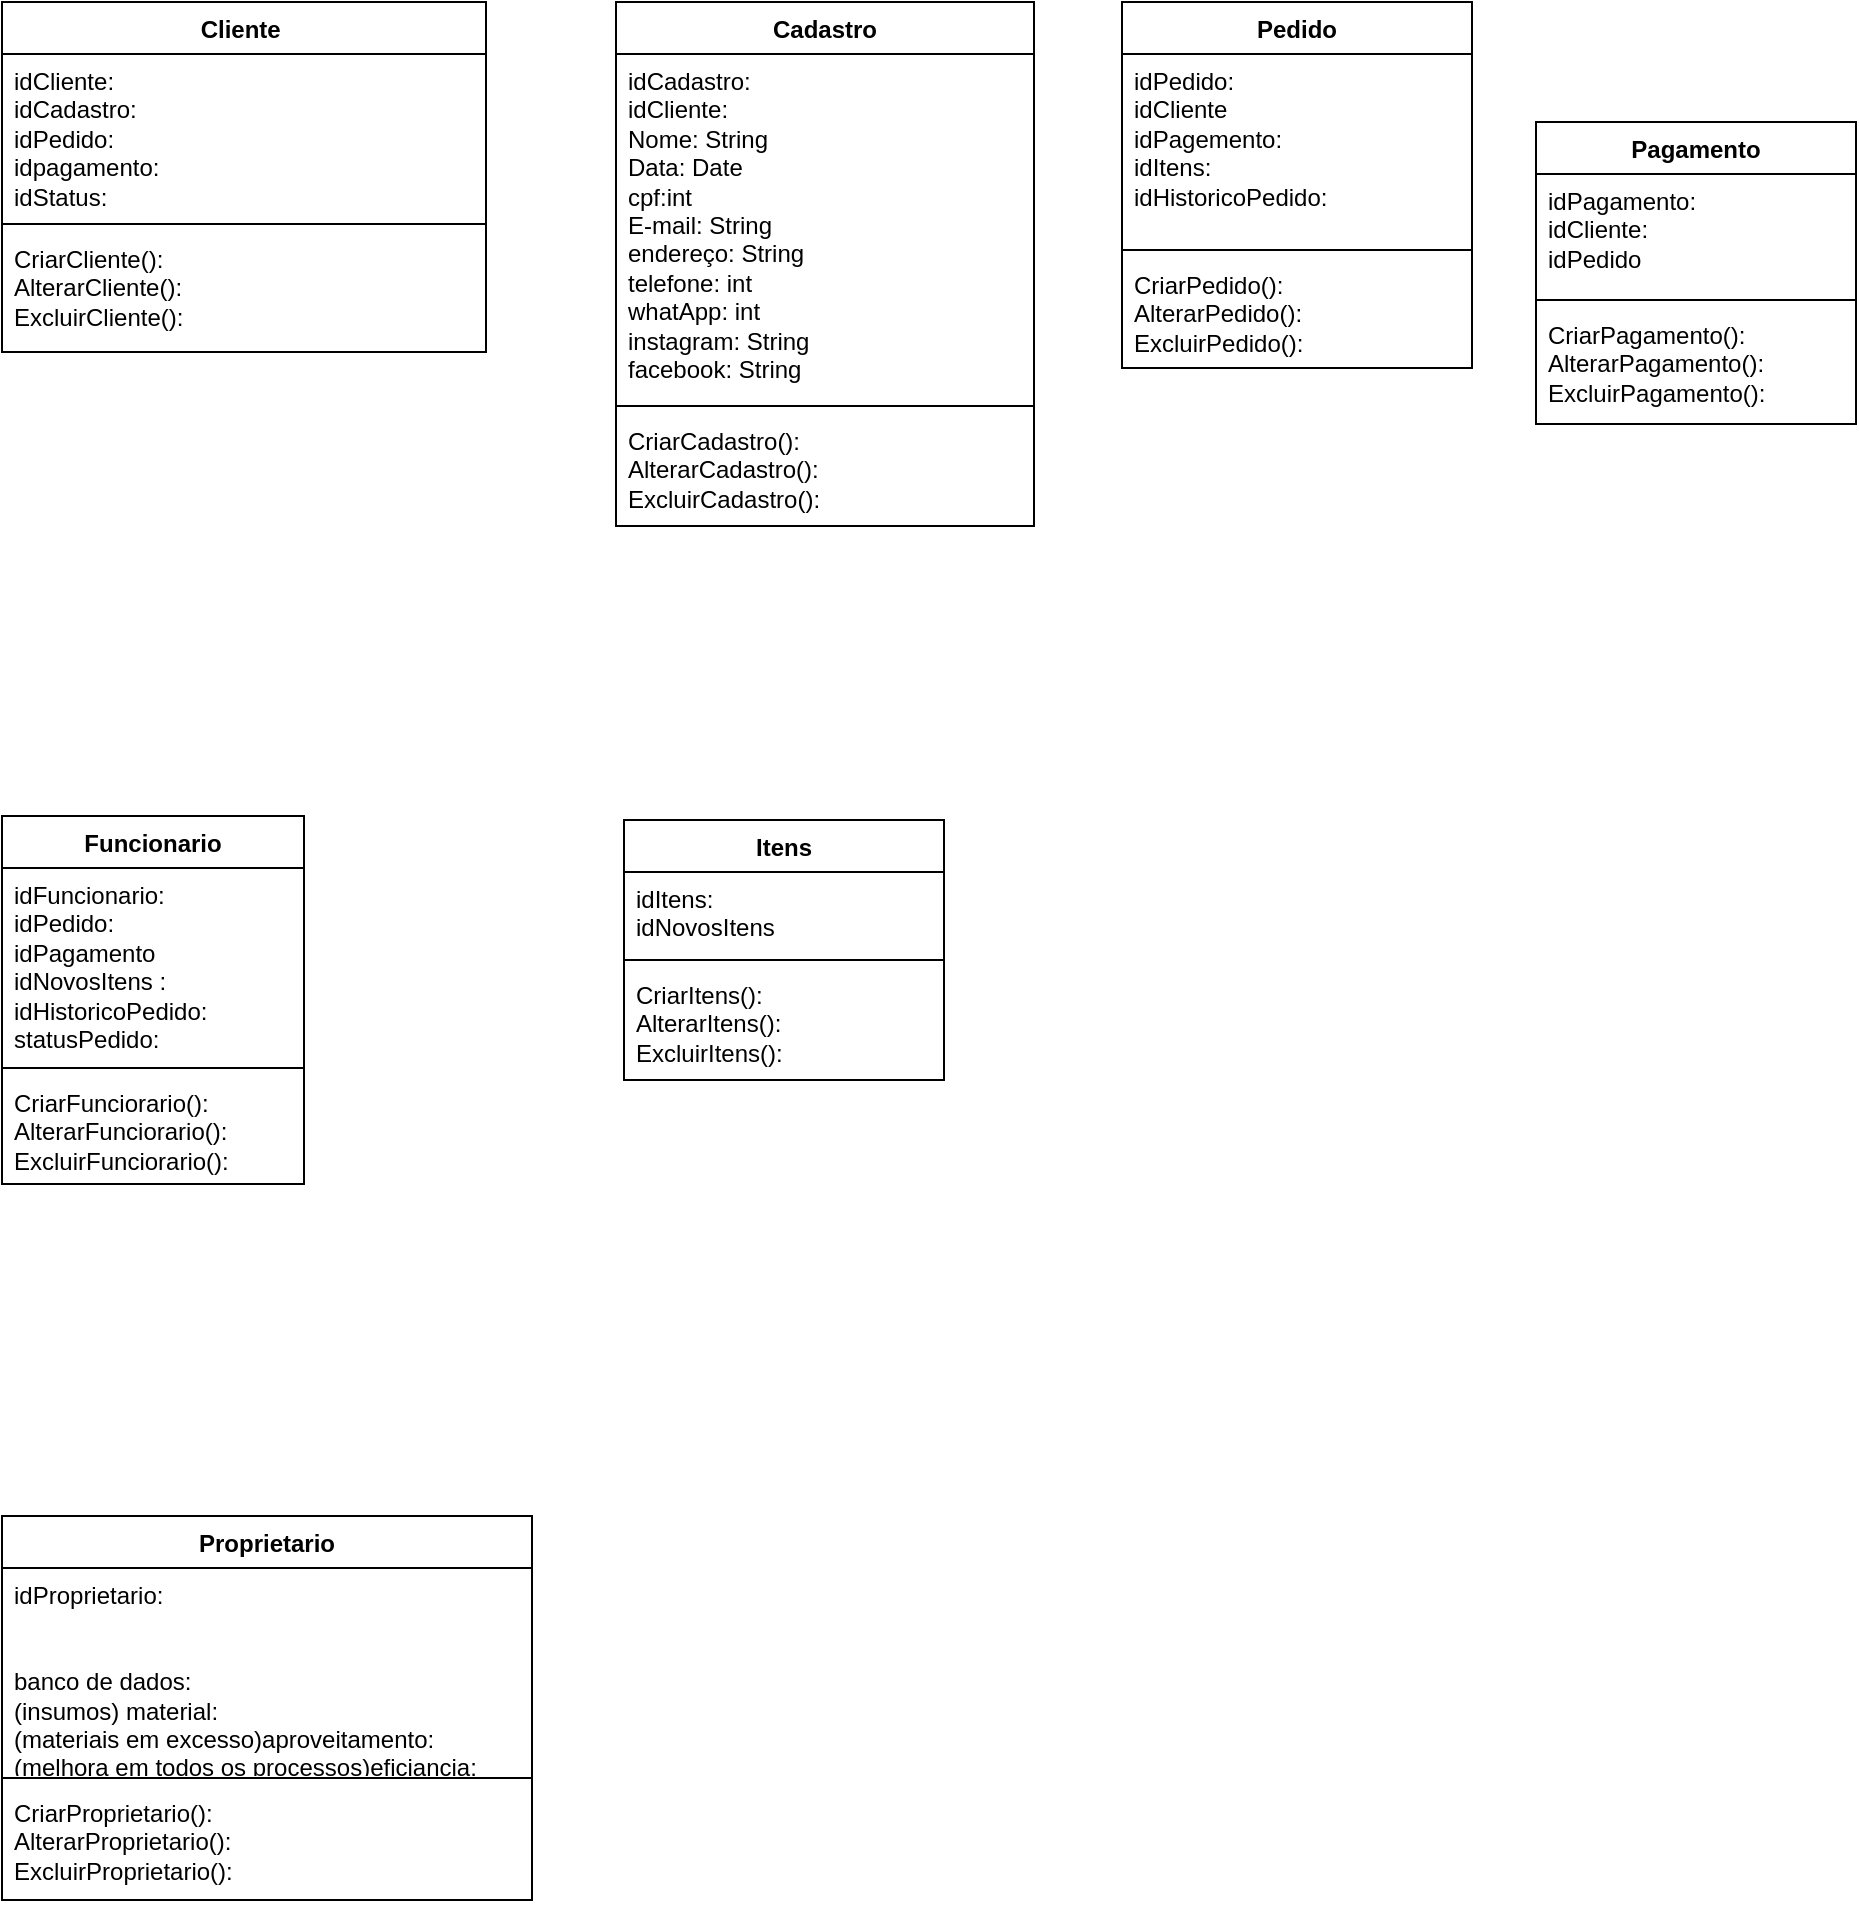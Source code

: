 <mxfile version="26.2.13">
  <diagram name="Página-1" id="I8beG7DLc7keUHuK3WOg">
    <mxGraphModel dx="1139" dy="1181" grid="0" gridSize="10" guides="1" tooltips="1" connect="1" arrows="1" fold="1" page="0" pageScale="1" pageWidth="827" pageHeight="1169" math="0" shadow="0">
      <root>
        <mxCell id="0" />
        <mxCell id="1" parent="0" />
        <mxCell id="ag3H703gYOMIYS7V91si-2" value="Cliente&amp;nbsp;" style="swimlane;fontStyle=1;align=center;verticalAlign=top;childLayout=stackLayout;horizontal=1;startSize=26;horizontalStack=0;resizeParent=1;resizeParentMax=0;resizeLast=0;collapsible=1;marginBottom=0;whiteSpace=wrap;html=1;" parent="1" vertex="1">
          <mxGeometry x="-379" y="-159" width="242" height="175" as="geometry">
            <mxRectangle x="-102" y="-28" width="95" height="26" as="alternateBounds" />
          </mxGeometry>
        </mxCell>
        <mxCell id="ag3H703gYOMIYS7V91si-3" value="&lt;div&gt;idCliente:&amp;nbsp;&lt;/div&gt;&lt;div&gt;idCadastro:&lt;/div&gt;idPedido:&lt;div&gt;idpagamento:&lt;/div&gt;&lt;div&gt;idStatus:&lt;/div&gt;&lt;div&gt;&lt;br&gt;&lt;div&gt;&lt;br&gt;&lt;/div&gt;&lt;div&gt;&lt;br&gt;&lt;/div&gt;&lt;/div&gt;" style="text;strokeColor=none;fillColor=none;align=left;verticalAlign=top;spacingLeft=4;spacingRight=4;overflow=hidden;rotatable=0;points=[[0,0.5],[1,0.5]];portConstraint=eastwest;whiteSpace=wrap;html=1;" parent="ag3H703gYOMIYS7V91si-2" vertex="1">
          <mxGeometry y="26" width="242" height="81" as="geometry" />
        </mxCell>
        <mxCell id="ag3H703gYOMIYS7V91si-4" value="" style="line;strokeWidth=1;fillColor=none;align=left;verticalAlign=middle;spacingTop=-1;spacingLeft=3;spacingRight=3;rotatable=0;labelPosition=right;points=[];portConstraint=eastwest;strokeColor=inherit;" parent="ag3H703gYOMIYS7V91si-2" vertex="1">
          <mxGeometry y="107" width="242" height="8" as="geometry" />
        </mxCell>
        <mxCell id="ag3H703gYOMIYS7V91si-5" value="CriarCliente():&lt;div&gt;Alterar&lt;span style=&quot;background-color: transparent; color: light-dark(rgb(0, 0, 0), rgb(255, 255, 255));&quot;&gt;Cliente()&lt;/span&gt;&lt;span style=&quot;background-color: transparent; color: light-dark(rgb(0, 0, 0), rgb(255, 255, 255));&quot;&gt;:&lt;/span&gt;&lt;/div&gt;&lt;div&gt;Excluir&lt;span style=&quot;background-color: transparent; color: light-dark(rgb(0, 0, 0), rgb(255, 255, 255));&quot;&gt;Cliente()&lt;/span&gt;&lt;span style=&quot;background-color: transparent; color: light-dark(rgb(0, 0, 0), rgb(255, 255, 255));&quot;&gt;:&lt;/span&gt;&lt;/div&gt;" style="text;strokeColor=none;fillColor=none;align=left;verticalAlign=top;spacingLeft=4;spacingRight=4;overflow=hidden;rotatable=0;points=[[0,0.5],[1,0.5]];portConstraint=eastwest;whiteSpace=wrap;html=1;" parent="ag3H703gYOMIYS7V91si-2" vertex="1">
          <mxGeometry y="115" width="242" height="60" as="geometry" />
        </mxCell>
        <mxCell id="ag3H703gYOMIYS7V91si-6" value="Funcionario" style="swimlane;fontStyle=1;align=center;verticalAlign=top;childLayout=stackLayout;horizontal=1;startSize=26;horizontalStack=0;resizeParent=1;resizeParentMax=0;resizeLast=0;collapsible=1;marginBottom=0;whiteSpace=wrap;html=1;" parent="1" vertex="1">
          <mxGeometry x="-379" y="248" width="151" height="184" as="geometry" />
        </mxCell>
        <mxCell id="ag3H703gYOMIYS7V91si-7" value="&lt;div&gt;idFuncionario:&lt;/div&gt;&lt;div&gt;idPedido:&lt;/div&gt;&lt;div&gt;idPagamento&lt;/div&gt;&lt;div&gt;idNovosItens :&lt;/div&gt;idHistoricoPedido:&lt;div&gt;&lt;span style=&quot;background-color: transparent; color: light-dark(rgb(0, 0, 0), rgb(255, 255, 255));&quot;&gt;statusPedido:&lt;/span&gt;&lt;/div&gt;&lt;div&gt;&lt;br&gt;&lt;/div&gt;" style="text;strokeColor=none;fillColor=none;align=left;verticalAlign=top;spacingLeft=4;spacingRight=4;overflow=hidden;rotatable=0;points=[[0,0.5],[1,0.5]];portConstraint=eastwest;whiteSpace=wrap;html=1;" parent="ag3H703gYOMIYS7V91si-6" vertex="1">
          <mxGeometry y="26" width="151" height="96" as="geometry" />
        </mxCell>
        <mxCell id="ag3H703gYOMIYS7V91si-8" value="" style="line;strokeWidth=1;fillColor=none;align=left;verticalAlign=middle;spacingTop=-1;spacingLeft=3;spacingRight=3;rotatable=0;labelPosition=right;points=[];portConstraint=eastwest;strokeColor=inherit;" parent="ag3H703gYOMIYS7V91si-6" vertex="1">
          <mxGeometry y="122" width="151" height="8" as="geometry" />
        </mxCell>
        <mxCell id="ag3H703gYOMIYS7V91si-9" value="CriarFunciorario():&lt;div&gt;Alterar&lt;span style=&quot;background-color: transparent; color: light-dark(rgb(0, 0, 0), rgb(255, 255, 255));&quot;&gt;Funciorario&lt;/span&gt;&lt;span style=&quot;background-color: transparent; color: light-dark(rgb(0, 0, 0), rgb(255, 255, 255));&quot;&gt;():&lt;/span&gt;&lt;/div&gt;&lt;div&gt;Excluir&lt;span style=&quot;background-color: transparent; color: light-dark(rgb(0, 0, 0), rgb(255, 255, 255));&quot;&gt;Funciorario&lt;/span&gt;&lt;span style=&quot;background-color: transparent; color: light-dark(rgb(0, 0, 0), rgb(255, 255, 255));&quot;&gt;():&lt;/span&gt;&lt;/div&gt;" style="text;strokeColor=none;fillColor=none;align=left;verticalAlign=top;spacingLeft=4;spacingRight=4;overflow=hidden;rotatable=0;points=[[0,0.5],[1,0.5]];portConstraint=eastwest;whiteSpace=wrap;html=1;" parent="ag3H703gYOMIYS7V91si-6" vertex="1">
          <mxGeometry y="130" width="151" height="54" as="geometry" />
        </mxCell>
        <mxCell id="ag3H703gYOMIYS7V91si-10" value="Proprietario&lt;div&gt;&lt;br&gt;&lt;/div&gt;" style="swimlane;fontStyle=1;align=center;verticalAlign=top;childLayout=stackLayout;horizontal=1;startSize=26;horizontalStack=0;resizeParent=1;resizeParentMax=0;resizeLast=0;collapsible=1;marginBottom=0;whiteSpace=wrap;html=1;" parent="1" vertex="1">
          <mxGeometry x="-379" y="598" width="265" height="192" as="geometry" />
        </mxCell>
        <mxCell id="ag3H703gYOMIYS7V91si-11" value="&lt;div&gt;idProprietario:&lt;/div&gt;&lt;div&gt;&lt;br&gt;&lt;/div&gt;&lt;div&gt;&lt;br&gt;&lt;/div&gt;banco de dados:&lt;div&gt;(insumos) material:&lt;/div&gt;&lt;div&gt;(materiais em excesso)aproveitamento:&lt;/div&gt;&lt;div&gt;(melhora em todos os processos)eficiancia:&amp;nbsp;&amp;nbsp;&lt;br&gt;&lt;div&gt;&lt;br&gt;&lt;div&gt;&lt;br&gt;&lt;/div&gt;&lt;/div&gt;&lt;/div&gt;" style="text;strokeColor=none;fillColor=none;align=left;verticalAlign=top;spacingLeft=4;spacingRight=4;overflow=hidden;rotatable=0;points=[[0,0.5],[1,0.5]];portConstraint=eastwest;whiteSpace=wrap;html=1;" parent="ag3H703gYOMIYS7V91si-10" vertex="1">
          <mxGeometry y="26" width="265" height="101" as="geometry" />
        </mxCell>
        <mxCell id="ag3H703gYOMIYS7V91si-12" value="" style="line;strokeWidth=1;fillColor=none;align=left;verticalAlign=middle;spacingTop=-1;spacingLeft=3;spacingRight=3;rotatable=0;labelPosition=right;points=[];portConstraint=eastwest;strokeColor=inherit;" parent="ag3H703gYOMIYS7V91si-10" vertex="1">
          <mxGeometry y="127" width="265" height="8" as="geometry" />
        </mxCell>
        <mxCell id="ag3H703gYOMIYS7V91si-13" value="CriarProprietario():&lt;div&gt;Alterar&lt;span style=&quot;background-color: transparent; color: light-dark(rgb(0, 0, 0), rgb(255, 255, 255));&quot;&gt;Proprietario&lt;/span&gt;&lt;span style=&quot;background-color: transparent; color: light-dark(rgb(0, 0, 0), rgb(255, 255, 255));&quot;&gt;():&lt;/span&gt;&lt;/div&gt;&lt;div&gt;Excluir&lt;span style=&quot;background-color: transparent; color: light-dark(rgb(0, 0, 0), rgb(255, 255, 255));&quot;&gt;Proprietario&lt;/span&gt;&lt;span style=&quot;background-color: transparent; color: light-dark(rgb(0, 0, 0), rgb(255, 255, 255));&quot;&gt;():&lt;/span&gt;&lt;/div&gt;" style="text;strokeColor=none;fillColor=none;align=left;verticalAlign=top;spacingLeft=4;spacingRight=4;overflow=hidden;rotatable=0;points=[[0,0.5],[1,0.5]];portConstraint=eastwest;whiteSpace=wrap;html=1;" parent="ag3H703gYOMIYS7V91si-10" vertex="1">
          <mxGeometry y="135" width="265" height="57" as="geometry" />
        </mxCell>
        <mxCell id="ag3H703gYOMIYS7V91si-14" value="Pedido" style="swimlane;fontStyle=1;align=center;verticalAlign=top;childLayout=stackLayout;horizontal=1;startSize=26;horizontalStack=0;resizeParent=1;resizeParentMax=0;resizeLast=0;collapsible=1;marginBottom=0;whiteSpace=wrap;html=1;" parent="1" vertex="1">
          <mxGeometry x="181" y="-159" width="175" height="183" as="geometry" />
        </mxCell>
        <mxCell id="ag3H703gYOMIYS7V91si-15" value="idPedido:&lt;div&gt;idCliente&lt;br&gt;&lt;div&gt;idPagemento:&lt;/div&gt;&lt;div&gt;idItens:&lt;/div&gt;&lt;div&gt;idHistoricoPedido:&lt;br&gt;&lt;div&gt;&lt;br&gt;&lt;/div&gt;&lt;/div&gt;&lt;/div&gt;" style="text;strokeColor=none;fillColor=none;align=left;verticalAlign=top;spacingLeft=4;spacingRight=4;overflow=hidden;rotatable=0;points=[[0,0.5],[1,0.5]];portConstraint=eastwest;whiteSpace=wrap;html=1;" parent="ag3H703gYOMIYS7V91si-14" vertex="1">
          <mxGeometry y="26" width="175" height="94" as="geometry" />
        </mxCell>
        <mxCell id="ag3H703gYOMIYS7V91si-16" value="" style="line;strokeWidth=1;fillColor=none;align=left;verticalAlign=middle;spacingTop=-1;spacingLeft=3;spacingRight=3;rotatable=0;labelPosition=right;points=[];portConstraint=eastwest;strokeColor=inherit;" parent="ag3H703gYOMIYS7V91si-14" vertex="1">
          <mxGeometry y="120" width="175" height="8" as="geometry" />
        </mxCell>
        <mxCell id="ag3H703gYOMIYS7V91si-17" value="CriarPedido():&lt;div&gt;Alterar&lt;span style=&quot;background-color: transparent; color: light-dark(rgb(0, 0, 0), rgb(255, 255, 255));&quot;&gt;Pedido&lt;/span&gt;&lt;span style=&quot;background-color: transparent; color: light-dark(rgb(0, 0, 0), rgb(255, 255, 255));&quot;&gt;():&lt;/span&gt;&lt;/div&gt;&lt;div&gt;Excluir&lt;span style=&quot;background-color: transparent; color: light-dark(rgb(0, 0, 0), rgb(255, 255, 255));&quot;&gt;Pedido&lt;/span&gt;&lt;span style=&quot;background-color: transparent; color: light-dark(rgb(0, 0, 0), rgb(255, 255, 255));&quot;&gt;():&lt;/span&gt;&lt;/div&gt;" style="text;strokeColor=none;fillColor=none;align=left;verticalAlign=top;spacingLeft=4;spacingRight=4;overflow=hidden;rotatable=0;points=[[0,0.5],[1,0.5]];portConstraint=eastwest;whiteSpace=wrap;html=1;" parent="ag3H703gYOMIYS7V91si-14" vertex="1">
          <mxGeometry y="128" width="175" height="55" as="geometry" />
        </mxCell>
        <mxCell id="ag3H703gYOMIYS7V91si-18" value="Itens&lt;div&gt;&lt;br&gt;&lt;/div&gt;" style="swimlane;fontStyle=1;align=center;verticalAlign=top;childLayout=stackLayout;horizontal=1;startSize=26;horizontalStack=0;resizeParent=1;resizeParentMax=0;resizeLast=0;collapsible=1;marginBottom=0;whiteSpace=wrap;html=1;" parent="1" vertex="1">
          <mxGeometry x="-68" y="250" width="160" height="130" as="geometry" />
        </mxCell>
        <mxCell id="ag3H703gYOMIYS7V91si-19" value="idItens:&lt;div&gt;idNovosItens&lt;br&gt;&lt;div&gt;&lt;br&gt;&lt;/div&gt;&lt;/div&gt;" style="text;strokeColor=none;fillColor=none;align=left;verticalAlign=top;spacingLeft=4;spacingRight=4;overflow=hidden;rotatable=0;points=[[0,0.5],[1,0.5]];portConstraint=eastwest;whiteSpace=wrap;html=1;" parent="ag3H703gYOMIYS7V91si-18" vertex="1">
          <mxGeometry y="26" width="160" height="40" as="geometry" />
        </mxCell>
        <mxCell id="ag3H703gYOMIYS7V91si-20" value="" style="line;strokeWidth=1;fillColor=none;align=left;verticalAlign=middle;spacingTop=-1;spacingLeft=3;spacingRight=3;rotatable=0;labelPosition=right;points=[];portConstraint=eastwest;strokeColor=inherit;" parent="ag3H703gYOMIYS7V91si-18" vertex="1">
          <mxGeometry y="66" width="160" height="8" as="geometry" />
        </mxCell>
        <mxCell id="ag3H703gYOMIYS7V91si-21" value="CriarItens():&lt;div&gt;Alterar&lt;span style=&quot;background-color: transparent; color: light-dark(rgb(0, 0, 0), rgb(255, 255, 255));&quot;&gt;Itens&lt;/span&gt;&lt;span style=&quot;background-color: transparent; color: light-dark(rgb(0, 0, 0), rgb(255, 255, 255));&quot;&gt;():&lt;/span&gt;&lt;/div&gt;&lt;div&gt;Excluir&lt;span style=&quot;background-color: transparent; color: light-dark(rgb(0, 0, 0), rgb(255, 255, 255));&quot;&gt;Itens&lt;/span&gt;&lt;span style=&quot;background-color: transparent; color: light-dark(rgb(0, 0, 0), rgb(255, 255, 255));&quot;&gt;():&lt;/span&gt;&lt;/div&gt;" style="text;strokeColor=none;fillColor=none;align=left;verticalAlign=top;spacingLeft=4;spacingRight=4;overflow=hidden;rotatable=0;points=[[0,0.5],[1,0.5]];portConstraint=eastwest;whiteSpace=wrap;html=1;" parent="ag3H703gYOMIYS7V91si-18" vertex="1">
          <mxGeometry y="74" width="160" height="56" as="geometry" />
        </mxCell>
        <mxCell id="ag3H703gYOMIYS7V91si-22" value="Pagamento" style="swimlane;fontStyle=1;align=center;verticalAlign=top;childLayout=stackLayout;horizontal=1;startSize=26;horizontalStack=0;resizeParent=1;resizeParentMax=0;resizeLast=0;collapsible=1;marginBottom=0;whiteSpace=wrap;html=1;" parent="1" vertex="1">
          <mxGeometry x="388" y="-99" width="160" height="151" as="geometry" />
        </mxCell>
        <mxCell id="ag3H703gYOMIYS7V91si-23" value="idPagamento:&lt;div&gt;idCliente:&lt;/div&gt;&lt;div&gt;idPedido&lt;br&gt;&lt;div&gt;&lt;br&gt;&lt;/div&gt;&lt;/div&gt;" style="text;strokeColor=none;fillColor=none;align=left;verticalAlign=top;spacingLeft=4;spacingRight=4;overflow=hidden;rotatable=0;points=[[0,0.5],[1,0.5]];portConstraint=eastwest;whiteSpace=wrap;html=1;" parent="ag3H703gYOMIYS7V91si-22" vertex="1">
          <mxGeometry y="26" width="160" height="59" as="geometry" />
        </mxCell>
        <mxCell id="ag3H703gYOMIYS7V91si-24" value="" style="line;strokeWidth=1;fillColor=none;align=left;verticalAlign=middle;spacingTop=-1;spacingLeft=3;spacingRight=3;rotatable=0;labelPosition=right;points=[];portConstraint=eastwest;strokeColor=inherit;" parent="ag3H703gYOMIYS7V91si-22" vertex="1">
          <mxGeometry y="85" width="160" height="8" as="geometry" />
        </mxCell>
        <mxCell id="ag3H703gYOMIYS7V91si-25" value="CriarPagamento():&lt;div&gt;Alterar&lt;span style=&quot;background-color: transparent; color: light-dark(rgb(0, 0, 0), rgb(255, 255, 255));&quot;&gt;Pagamento&lt;/span&gt;&lt;span style=&quot;background-color: transparent; color: light-dark(rgb(0, 0, 0), rgb(255, 255, 255));&quot;&gt;():&lt;/span&gt;&lt;/div&gt;&lt;div&gt;Excluir&lt;span style=&quot;background-color: transparent; color: light-dark(rgb(0, 0, 0), rgb(255, 255, 255));&quot;&gt;Pagamento&lt;/span&gt;&lt;span style=&quot;background-color: transparent; color: light-dark(rgb(0, 0, 0), rgb(255, 255, 255));&quot;&gt;():&lt;/span&gt;&lt;/div&gt;" style="text;strokeColor=none;fillColor=none;align=left;verticalAlign=top;spacingLeft=4;spacingRight=4;overflow=hidden;rotatable=0;points=[[0,0.5],[1,0.5]];portConstraint=eastwest;whiteSpace=wrap;html=1;" parent="ag3H703gYOMIYS7V91si-22" vertex="1">
          <mxGeometry y="93" width="160" height="58" as="geometry" />
        </mxCell>
        <mxCell id="ag3H703gYOMIYS7V91si-26" value="Cadastro" style="swimlane;fontStyle=1;align=center;verticalAlign=top;childLayout=stackLayout;horizontal=1;startSize=26;horizontalStack=0;resizeParent=1;resizeParentMax=0;resizeLast=0;collapsible=1;marginBottom=0;whiteSpace=wrap;html=1;" parent="1" vertex="1">
          <mxGeometry x="-72" y="-159" width="209" height="262" as="geometry" />
        </mxCell>
        <mxCell id="ag3H703gYOMIYS7V91si-27" value="idCadastro:&lt;div&gt;idCliente:&lt;/div&gt;&lt;div&gt;Nome: String&lt;/div&gt;&lt;div&gt;Data: Date&lt;/div&gt;&lt;div&gt;cpf:int&lt;/div&gt;&lt;div&gt;E-mail:&amp;nbsp;&lt;span style=&quot;background-color: transparent; color: light-dark(rgb(0, 0, 0), rgb(255, 255, 255));&quot;&gt;String&lt;/span&gt;&lt;/div&gt;&lt;div&gt;endereço: String&lt;/div&gt;&lt;div&gt;telefone: int&lt;/div&gt;&lt;div&gt;whatApp:&amp;nbsp;&lt;span style=&quot;background-color: transparent; color: light-dark(rgb(0, 0, 0), rgb(255, 255, 255));&quot;&gt;int&lt;/span&gt;&lt;/div&gt;&lt;div&gt;instagram:&amp;nbsp;&lt;span style=&quot;background-color: transparent; color: light-dark(rgb(0, 0, 0), rgb(255, 255, 255));&quot;&gt;String&lt;/span&gt;&lt;/div&gt;&lt;div&gt;facebook:&amp;nbsp;&lt;span style=&quot;background-color: transparent; color: light-dark(rgb(0, 0, 0), rgb(255, 255, 255));&quot;&gt;String&lt;/span&gt;&lt;/div&gt;&lt;div&gt;&lt;br&gt;&lt;/div&gt;&lt;div&gt;&lt;br&gt;&lt;/div&gt;&lt;div&gt;&lt;br&gt;&lt;/div&gt;&lt;div&gt;&lt;br&gt;&lt;div&gt;&lt;br&gt;&lt;/div&gt;&lt;/div&gt;" style="text;strokeColor=none;fillColor=none;align=left;verticalAlign=top;spacingLeft=4;spacingRight=4;overflow=hidden;rotatable=0;points=[[0,0.5],[1,0.5]];portConstraint=eastwest;whiteSpace=wrap;html=1;" parent="ag3H703gYOMIYS7V91si-26" vertex="1">
          <mxGeometry y="26" width="209" height="172" as="geometry" />
        </mxCell>
        <mxCell id="ag3H703gYOMIYS7V91si-28" value="" style="line;strokeWidth=1;fillColor=none;align=left;verticalAlign=middle;spacingTop=-1;spacingLeft=3;spacingRight=3;rotatable=0;labelPosition=right;points=[];portConstraint=eastwest;strokeColor=inherit;" parent="ag3H703gYOMIYS7V91si-26" vertex="1">
          <mxGeometry y="198" width="209" height="8" as="geometry" />
        </mxCell>
        <mxCell id="ag3H703gYOMIYS7V91si-29" value="CriarCadastro():&lt;div&gt;Alterar&lt;span style=&quot;background-color: transparent; color: light-dark(rgb(0, 0, 0), rgb(255, 255, 255));&quot;&gt;Cadastro&lt;/span&gt;&lt;span style=&quot;background-color: transparent; color: light-dark(rgb(0, 0, 0), rgb(255, 255, 255));&quot;&gt;():&lt;/span&gt;&lt;/div&gt;&lt;div&gt;Excluir&lt;span style=&quot;background-color: transparent; color: light-dark(rgb(0, 0, 0), rgb(255, 255, 255));&quot;&gt;Cadastro&lt;/span&gt;&lt;span style=&quot;background-color: transparent; color: light-dark(rgb(0, 0, 0), rgb(255, 255, 255));&quot;&gt;():&lt;/span&gt;&lt;/div&gt;" style="text;strokeColor=none;fillColor=none;align=left;verticalAlign=top;spacingLeft=4;spacingRight=4;overflow=hidden;rotatable=0;points=[[0,0.5],[1,0.5]];portConstraint=eastwest;whiteSpace=wrap;html=1;" parent="ag3H703gYOMIYS7V91si-26" vertex="1">
          <mxGeometry y="206" width="209" height="56" as="geometry" />
        </mxCell>
      </root>
    </mxGraphModel>
  </diagram>
</mxfile>
